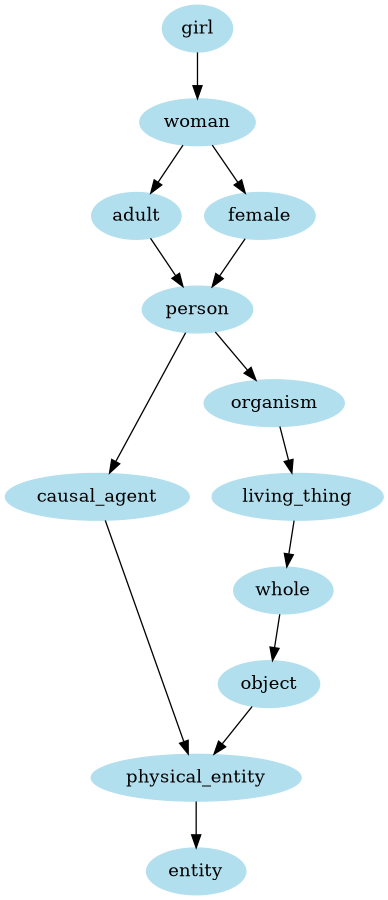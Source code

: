 digraph unix {
	node [color=lightblue2 style=filled]
	size="6,6"
	girl -> woman
	woman -> adult
	adult -> person
	person -> causal_agent
	causal_agent -> physical_entity
	physical_entity -> entity
	person -> organism
	organism -> living_thing
	living_thing -> whole
	whole -> object
	object -> physical_entity
	woman -> female
	female -> person
}
